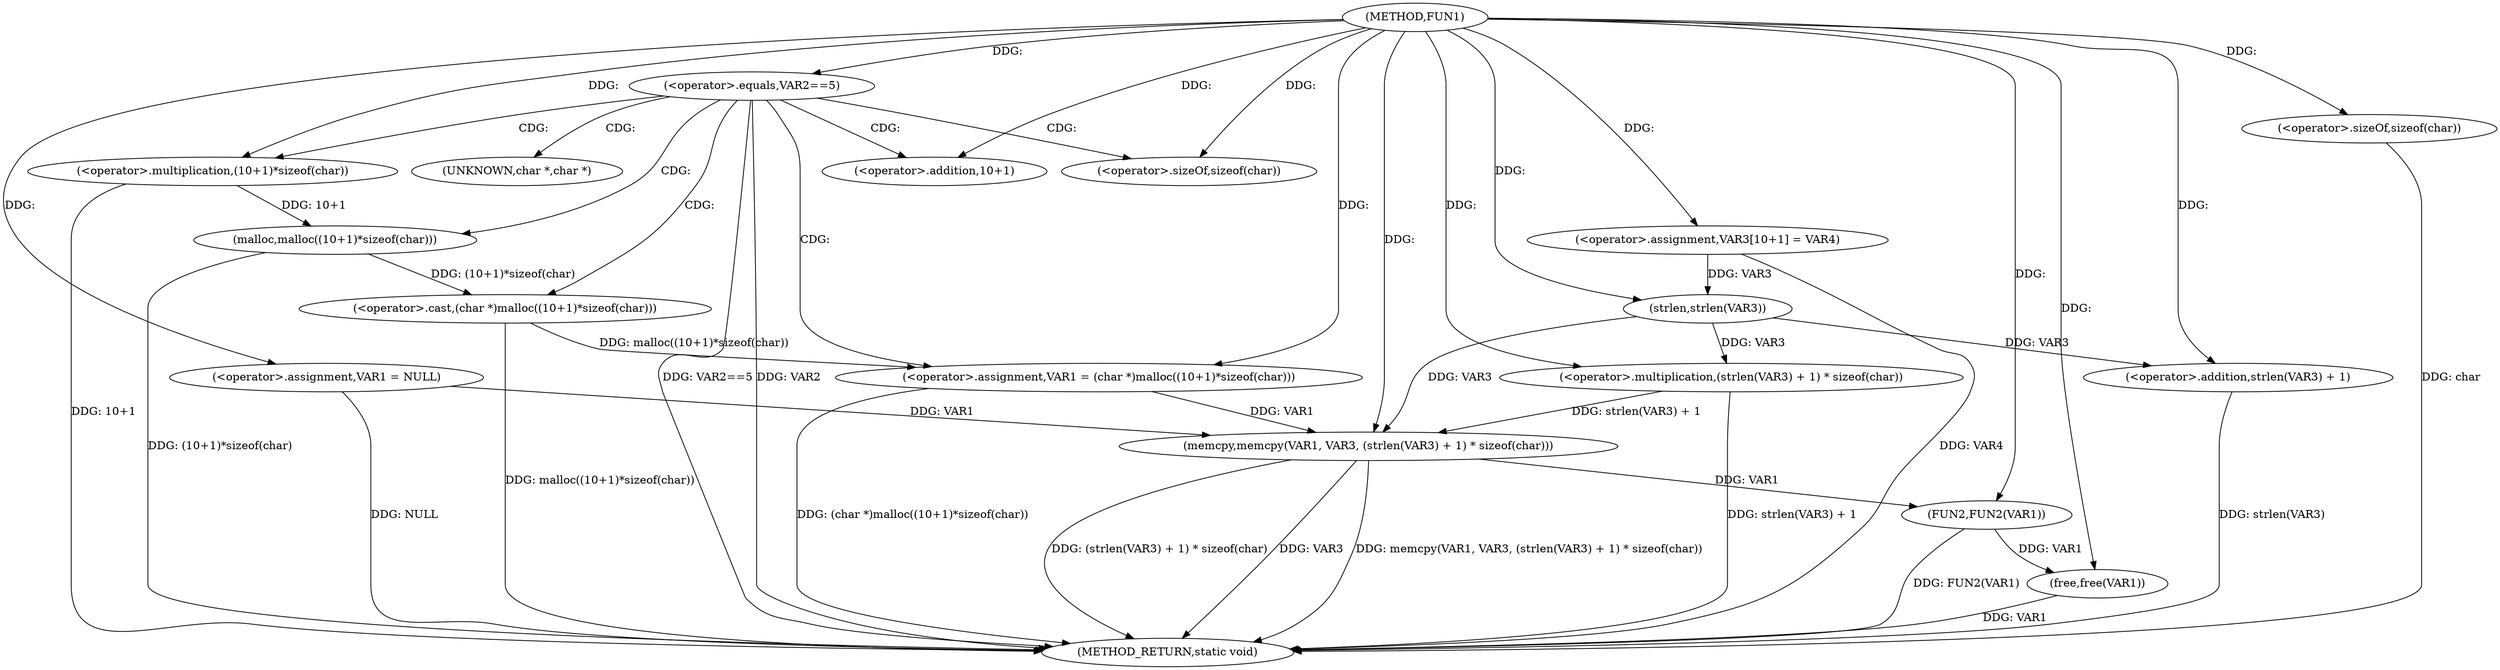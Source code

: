 digraph FUN1 {  
"1000100" [label = "(METHOD,FUN1)" ]
"1000141" [label = "(METHOD_RETURN,static void)" ]
"1000103" [label = "(<operator>.assignment,VAR1 = NULL)" ]
"1000107" [label = "(<operator>.equals,VAR2==5)" ]
"1000111" [label = "(<operator>.assignment,VAR1 = (char *)malloc((10+1)*sizeof(char)))" ]
"1000113" [label = "(<operator>.cast,(char *)malloc((10+1)*sizeof(char)))" ]
"1000115" [label = "(malloc,malloc((10+1)*sizeof(char)))" ]
"1000116" [label = "(<operator>.multiplication,(10+1)*sizeof(char))" ]
"1000117" [label = "(<operator>.addition,10+1)" ]
"1000120" [label = "(<operator>.sizeOf,sizeof(char))" ]
"1000124" [label = "(<operator>.assignment,VAR3[10+1] = VAR4)" ]
"1000127" [label = "(memcpy,memcpy(VAR1, VAR3, (strlen(VAR3) + 1) * sizeof(char)))" ]
"1000130" [label = "(<operator>.multiplication,(strlen(VAR3) + 1) * sizeof(char))" ]
"1000131" [label = "(<operator>.addition,strlen(VAR3) + 1)" ]
"1000132" [label = "(strlen,strlen(VAR3))" ]
"1000135" [label = "(<operator>.sizeOf,sizeof(char))" ]
"1000137" [label = "(FUN2,FUN2(VAR1))" ]
"1000139" [label = "(free,free(VAR1))" ]
"1000114" [label = "(UNKNOWN,char *,char *)" ]
  "1000116" -> "1000141"  [ label = "DDG: 10+1"] 
  "1000107" -> "1000141"  [ label = "DDG: VAR2"] 
  "1000107" -> "1000141"  [ label = "DDG: VAR2==5"] 
  "1000103" -> "1000141"  [ label = "DDG: NULL"] 
  "1000139" -> "1000141"  [ label = "DDG: VAR1"] 
  "1000113" -> "1000141"  [ label = "DDG: malloc((10+1)*sizeof(char))"] 
  "1000127" -> "1000141"  [ label = "DDG: memcpy(VAR1, VAR3, (strlen(VAR3) + 1) * sizeof(char))"] 
  "1000135" -> "1000141"  [ label = "DDG: char"] 
  "1000137" -> "1000141"  [ label = "DDG: FUN2(VAR1)"] 
  "1000127" -> "1000141"  [ label = "DDG: (strlen(VAR3) + 1) * sizeof(char)"] 
  "1000124" -> "1000141"  [ label = "DDG: VAR4"] 
  "1000131" -> "1000141"  [ label = "DDG: strlen(VAR3)"] 
  "1000127" -> "1000141"  [ label = "DDG: VAR3"] 
  "1000111" -> "1000141"  [ label = "DDG: (char *)malloc((10+1)*sizeof(char))"] 
  "1000115" -> "1000141"  [ label = "DDG: (10+1)*sizeof(char)"] 
  "1000130" -> "1000141"  [ label = "DDG: strlen(VAR3) + 1"] 
  "1000100" -> "1000103"  [ label = "DDG: "] 
  "1000100" -> "1000107"  [ label = "DDG: "] 
  "1000113" -> "1000111"  [ label = "DDG: malloc((10+1)*sizeof(char))"] 
  "1000100" -> "1000111"  [ label = "DDG: "] 
  "1000115" -> "1000113"  [ label = "DDG: (10+1)*sizeof(char)"] 
  "1000116" -> "1000115"  [ label = "DDG: 10+1"] 
  "1000100" -> "1000116"  [ label = "DDG: "] 
  "1000100" -> "1000117"  [ label = "DDG: "] 
  "1000100" -> "1000120"  [ label = "DDG: "] 
  "1000100" -> "1000124"  [ label = "DDG: "] 
  "1000103" -> "1000127"  [ label = "DDG: VAR1"] 
  "1000111" -> "1000127"  [ label = "DDG: VAR1"] 
  "1000100" -> "1000127"  [ label = "DDG: "] 
  "1000132" -> "1000127"  [ label = "DDG: VAR3"] 
  "1000130" -> "1000127"  [ label = "DDG: strlen(VAR3) + 1"] 
  "1000132" -> "1000130"  [ label = "DDG: VAR3"] 
  "1000100" -> "1000130"  [ label = "DDG: "] 
  "1000132" -> "1000131"  [ label = "DDG: VAR3"] 
  "1000124" -> "1000132"  [ label = "DDG: VAR3"] 
  "1000100" -> "1000132"  [ label = "DDG: "] 
  "1000100" -> "1000131"  [ label = "DDG: "] 
  "1000100" -> "1000135"  [ label = "DDG: "] 
  "1000127" -> "1000137"  [ label = "DDG: VAR1"] 
  "1000100" -> "1000137"  [ label = "DDG: "] 
  "1000137" -> "1000139"  [ label = "DDG: VAR1"] 
  "1000100" -> "1000139"  [ label = "DDG: "] 
  "1000107" -> "1000115"  [ label = "CDG: "] 
  "1000107" -> "1000120"  [ label = "CDG: "] 
  "1000107" -> "1000117"  [ label = "CDG: "] 
  "1000107" -> "1000116"  [ label = "CDG: "] 
  "1000107" -> "1000113"  [ label = "CDG: "] 
  "1000107" -> "1000111"  [ label = "CDG: "] 
  "1000107" -> "1000114"  [ label = "CDG: "] 
}
